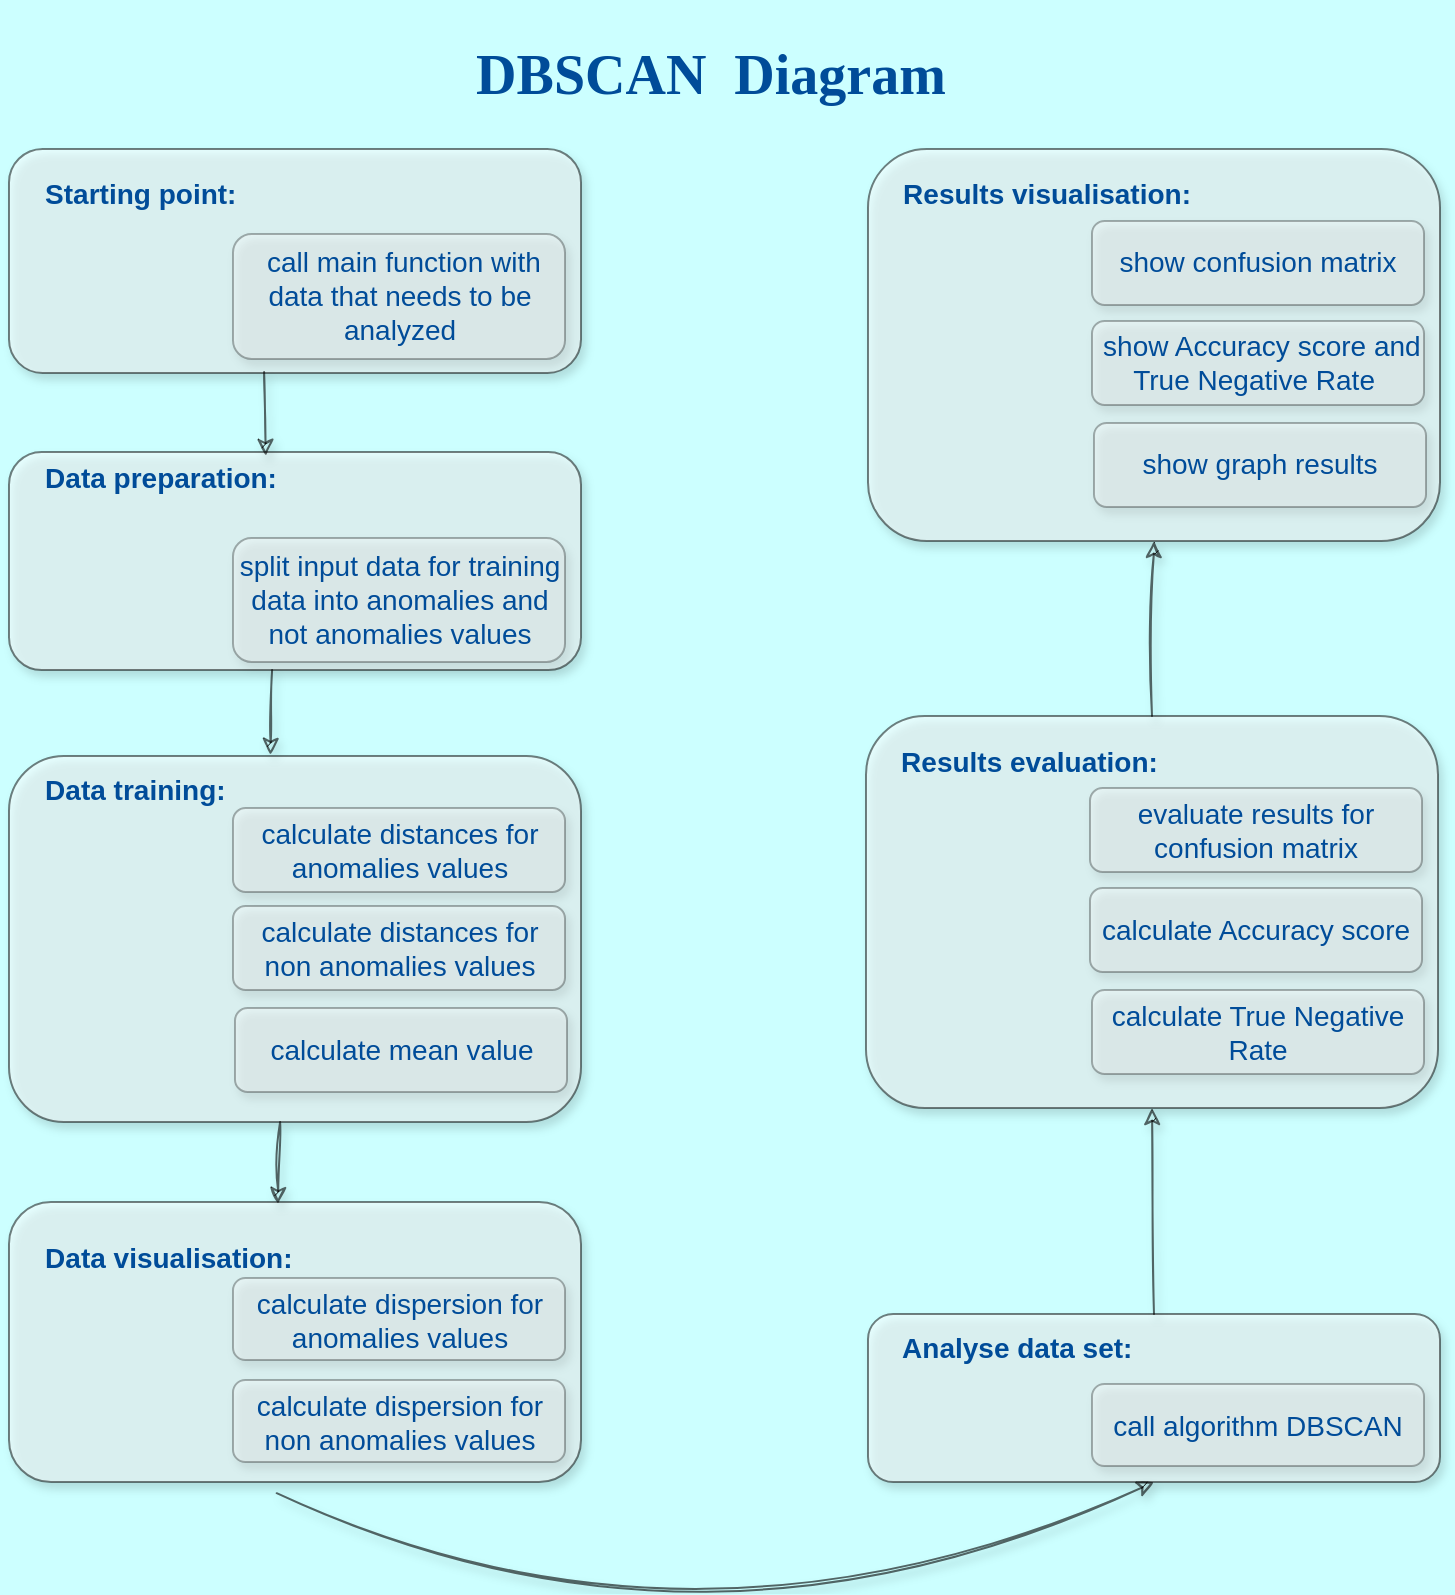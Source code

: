 <mxfile version="14.1.9" type="device"><diagram id="8S_RQ6HSrrF0hFBKdncf" name="Page-1"><mxGraphModel dx="878" dy="924" grid="1" gridSize="14" guides="1" tooltips="1" connect="1" arrows="1" fold="1" page="1" pageScale="1" pageWidth="827" pageHeight="1169" background="#CCFFFF" math="0" shadow="0"><root><mxCell id="0"/><mxCell id="1" parent="0"/><mxCell id="PmHuQcK_YBfRDiKqC3mB-1" value="&lt;font style=&quot;font-size: 14px&quot;&gt;&lt;font color=&quot;#004c99&quot;&gt;&lt;b&gt;&amp;nbsp; &amp;nbsp; Starting point:&lt;br&gt;&lt;br&gt;&lt;/b&gt;&lt;br&gt;&lt;br&gt;&lt;/font&gt;&lt;br&gt;&lt;/font&gt;" style="rounded=1;whiteSpace=wrap;html=1;glass=0;sketch=0;shadow=1;opacity=50;align=left;" parent="1" vertex="1"><mxGeometry x="62.5" y="115.47" width="286" height="112" as="geometry"/></mxCell><mxCell id="PmHuQcK_YBfRDiKqC3mB-55" value="&lt;font face=&quot;Times New Roman&quot; size=&quot;1&quot; color=&quot;#004c99&quot;&gt;&lt;b style=&quot;font-size: 28px&quot;&gt;DBSCAN &amp;nbsp;Diagram&lt;/b&gt;&lt;/font&gt;" style="text;html=1;strokeColor=none;fillColor=none;align=center;verticalAlign=middle;whiteSpace=wrap;rounded=0;" parent="1" vertex="1"><mxGeometry x="279" y="41" width="269" height="74.47" as="geometry"/></mxCell><mxCell id="PmHuQcK_YBfRDiKqC3mB-57" value="&lt;font style=&quot;font-size: 14px&quot;&gt;&lt;font color=&quot;#004c99&quot;&gt;&amp;nbsp;call main function with data that needs to be analyzed&lt;/font&gt;&lt;br&gt;&lt;/font&gt;" style="rounded=1;whiteSpace=wrap;html=1;glass=0;sketch=0;shadow=1;opacity=30;" parent="1" vertex="1"><mxGeometry x="174.5" y="158" width="166" height="62.47" as="geometry"/></mxCell><mxCell id="PmHuQcK_YBfRDiKqC3mB-59" value="&lt;font style=&quot;font-size: 14px&quot;&gt;&lt;font color=&quot;#004c99&quot;&gt;&lt;b&gt;&amp;nbsp; &amp;nbsp; Data preparation:&lt;br&gt;&lt;br&gt;&lt;br&gt;&lt;/b&gt;&lt;br&gt;&lt;br&gt;&lt;/font&gt;&lt;br&gt;&lt;/font&gt;" style="rounded=1;whiteSpace=wrap;html=1;glass=0;sketch=0;shadow=1;opacity=50;align=left;" parent="1" vertex="1"><mxGeometry x="62.5" y="267" width="286" height="109" as="geometry"/></mxCell><mxCell id="PmHuQcK_YBfRDiKqC3mB-60" value="&lt;font style=&quot;font-size: 14px&quot;&gt;&lt;font color=&quot;#004c99&quot;&gt;split input data for training data into anomalies and not anomalies values&lt;/font&gt;&lt;br&gt;&lt;/font&gt;" style="rounded=1;whiteSpace=wrap;html=1;glass=0;sketch=0;shadow=1;opacity=30;" parent="1" vertex="1"><mxGeometry x="174.5" y="310" width="166" height="62" as="geometry"/></mxCell><mxCell id="PmHuQcK_YBfRDiKqC3mB-61" value="&lt;font style=&quot;font-size: 14px&quot;&gt;&lt;font color=&quot;#004c99&quot;&gt;&lt;b&gt;&amp;nbsp; &amp;nbsp; Data training:&lt;br&gt;&lt;br&gt;&lt;br&gt;&lt;br&gt;&lt;br&gt;&lt;br&gt;&lt;br&gt;&lt;/b&gt;&lt;br&gt;&lt;br&gt;&lt;/font&gt;&lt;br&gt;&lt;/font&gt;" style="rounded=1;whiteSpace=wrap;html=1;glass=0;sketch=0;shadow=1;opacity=50;align=left;" parent="1" vertex="1"><mxGeometry x="62.5" y="419" width="286" height="183" as="geometry"/></mxCell><mxCell id="PmHuQcK_YBfRDiKqC3mB-62" value="&lt;font style=&quot;font-size: 14px&quot;&gt;&lt;font color=&quot;#004c99&quot;&gt;calculate distances for anomalies values&lt;/font&gt;&lt;br&gt;&lt;/font&gt;" style="rounded=1;whiteSpace=wrap;html=1;glass=0;sketch=0;shadow=1;opacity=30;" parent="1" vertex="1"><mxGeometry x="174.5" y="445" width="166" height="42" as="geometry"/></mxCell><mxCell id="PmHuQcK_YBfRDiKqC3mB-63" value="&lt;font style=&quot;font-size: 14px&quot;&gt;&lt;font color=&quot;#004c99&quot;&gt;calculate distances for non anomalies values&lt;/font&gt;&lt;br&gt;&lt;/font&gt;" style="rounded=1;whiteSpace=wrap;html=1;glass=0;sketch=0;shadow=1;opacity=30;" parent="1" vertex="1"><mxGeometry x="174.5" y="494" width="166" height="42" as="geometry"/></mxCell><mxCell id="PmHuQcK_YBfRDiKqC3mB-64" value="&lt;font style=&quot;font-size: 14px&quot;&gt;&lt;font color=&quot;#004c99&quot;&gt;calculate mean value&lt;/font&gt;&lt;br&gt;&lt;/font&gt;" style="rounded=1;whiteSpace=wrap;html=1;glass=0;sketch=0;shadow=1;opacity=30;" parent="1" vertex="1"><mxGeometry x="175.5" y="545" width="166" height="42" as="geometry"/></mxCell><mxCell id="PmHuQcK_YBfRDiKqC3mB-65" value="&lt;font style=&quot;font-size: 14px&quot;&gt;&lt;font color=&quot;#004c99&quot;&gt;&lt;b&gt;&amp;nbsp; &amp;nbsp; Data visualisation:&lt;br&gt;&lt;br&gt;&lt;br&gt;&lt;/b&gt;&lt;br&gt;&lt;br&gt;&lt;/font&gt;&lt;br&gt;&lt;/font&gt;" style="rounded=1;whiteSpace=wrap;html=1;glass=0;sketch=0;shadow=1;opacity=50;align=left;" parent="1" vertex="1"><mxGeometry x="62.5" y="642" width="286" height="140" as="geometry"/></mxCell><mxCell id="PmHuQcK_YBfRDiKqC3mB-66" value="&lt;font style=&quot;font-size: 14px&quot;&gt;&lt;font color=&quot;#004c99&quot;&gt;calculate dispersion for anomalies values&lt;/font&gt;&lt;br&gt;&lt;/font&gt;" style="rounded=1;whiteSpace=wrap;html=1;glass=0;sketch=0;shadow=1;opacity=30;" parent="1" vertex="1"><mxGeometry x="174.5" y="680" width="166" height="41" as="geometry"/></mxCell><mxCell id="PmHuQcK_YBfRDiKqC3mB-67" value="&lt;font style=&quot;font-size: 14px&quot;&gt;&lt;font color=&quot;#004c99&quot;&gt;calculate dispersion for non anomalies values&lt;/font&gt;&lt;br&gt;&lt;/font&gt;" style="rounded=1;whiteSpace=wrap;html=1;glass=0;sketch=0;shadow=1;opacity=30;" parent="1" vertex="1"><mxGeometry x="174.5" y="731" width="166" height="41" as="geometry"/></mxCell><mxCell id="PmHuQcK_YBfRDiKqC3mB-68" value="&lt;font style=&quot;font-size: 14px&quot;&gt;&lt;font color=&quot;#004c99&quot;&gt;&lt;b&gt;&amp;nbsp; &amp;nbsp; Analyse data set:&lt;br&gt;&lt;br&gt;&lt;/b&gt;&lt;b&gt;&lt;br&gt;&lt;/b&gt;&lt;/font&gt;&lt;br&gt;&lt;/font&gt;" style="rounded=1;whiteSpace=wrap;html=1;glass=0;sketch=0;shadow=1;opacity=50;align=left;" parent="1" vertex="1"><mxGeometry x="492" y="698" width="286" height="84" as="geometry"/></mxCell><mxCell id="PmHuQcK_YBfRDiKqC3mB-69" value="&lt;font style=&quot;font-size: 14px&quot;&gt;&lt;font color=&quot;#004c99&quot;&gt;call algorithm DBSCAN&lt;/font&gt;&lt;br&gt;&lt;/font&gt;" style="rounded=1;whiteSpace=wrap;html=1;glass=0;sketch=0;shadow=1;opacity=30;" parent="1" vertex="1"><mxGeometry x="604" y="733" width="166" height="41" as="geometry"/></mxCell><mxCell id="PmHuQcK_YBfRDiKqC3mB-71" value="&lt;font style=&quot;font-size: 14px&quot;&gt;&lt;font color=&quot;#004c99&quot;&gt;&lt;b&gt;&amp;nbsp; &amp;nbsp; Results evaluation:&lt;br&gt;&lt;br&gt;&lt;br&gt;&lt;br&gt;&lt;br&gt;&lt;br&gt;&lt;br&gt;&lt;/b&gt;&lt;br&gt;&lt;br&gt;&lt;/font&gt;&lt;br&gt;&lt;/font&gt;" style="rounded=1;whiteSpace=wrap;html=1;glass=0;sketch=0;shadow=1;opacity=50;align=left;" parent="1" vertex="1"><mxGeometry x="491" y="399" width="286" height="196" as="geometry"/></mxCell><mxCell id="PmHuQcK_YBfRDiKqC3mB-72" value="&lt;font style=&quot;font-size: 14px&quot;&gt;&lt;font color=&quot;#004c99&quot;&gt;evaluate results for confusion matrix&lt;/font&gt;&lt;br&gt;&lt;/font&gt;" style="rounded=1;whiteSpace=wrap;html=1;glass=0;sketch=0;shadow=1;opacity=30;" parent="1" vertex="1"><mxGeometry x="603" y="435" width="166" height="42" as="geometry"/></mxCell><mxCell id="PmHuQcK_YBfRDiKqC3mB-73" value="&lt;font style=&quot;font-size: 14px&quot;&gt;&lt;font color=&quot;#004c99&quot;&gt;calculate Accuracy score&lt;/font&gt;&lt;br&gt;&lt;/font&gt;" style="rounded=1;whiteSpace=wrap;html=1;glass=0;sketch=0;shadow=1;opacity=30;" parent="1" vertex="1"><mxGeometry x="603" y="485" width="166" height="42" as="geometry"/></mxCell><mxCell id="PmHuQcK_YBfRDiKqC3mB-74" value="&lt;font style=&quot;font-size: 14px&quot;&gt;&lt;font color=&quot;#004c99&quot;&gt;calculate True Negative Rate&lt;/font&gt;&lt;br&gt;&lt;/font&gt;" style="rounded=1;whiteSpace=wrap;html=1;glass=0;sketch=0;shadow=1;opacity=30;" parent="1" vertex="1"><mxGeometry x="604" y="536" width="166" height="42" as="geometry"/></mxCell><mxCell id="PmHuQcK_YBfRDiKqC3mB-75" value="&lt;font style=&quot;font-size: 14px&quot;&gt;&lt;font color=&quot;#004c99&quot;&gt;&lt;b&gt;&amp;nbsp; &amp;nbsp; Results visualisation:&lt;br&gt;&lt;br&gt;&lt;br&gt;&lt;br&gt;&lt;br&gt;&lt;br&gt;&lt;br&gt;&lt;/b&gt;&lt;br&gt;&lt;br&gt;&lt;/font&gt;&lt;br&gt;&lt;/font&gt;" style="rounded=1;whiteSpace=wrap;html=1;glass=0;sketch=0;shadow=1;opacity=50;align=left;" parent="1" vertex="1"><mxGeometry x="492" y="115.47" width="286" height="196" as="geometry"/></mxCell><mxCell id="PmHuQcK_YBfRDiKqC3mB-76" value="&lt;font style=&quot;font-size: 14px&quot;&gt;&lt;font color=&quot;#004c99&quot;&gt;show confusion matrix&lt;/font&gt;&lt;br&gt;&lt;/font&gt;" style="rounded=1;whiteSpace=wrap;html=1;glass=0;sketch=0;shadow=1;opacity=30;" parent="1" vertex="1"><mxGeometry x="604" y="151.47" width="166" height="42" as="geometry"/></mxCell><mxCell id="PmHuQcK_YBfRDiKqC3mB-77" value="&lt;font style=&quot;font-size: 14px&quot;&gt;&lt;font color=&quot;#004c99&quot;&gt;&amp;nbsp;show Accuracy score and True Negative Rate&amp;nbsp;&lt;/font&gt;&lt;br&gt;&lt;/font&gt;" style="rounded=1;whiteSpace=wrap;html=1;glass=0;sketch=0;shadow=1;opacity=30;" parent="1" vertex="1"><mxGeometry x="604" y="201.47" width="166" height="42" as="geometry"/></mxCell><mxCell id="PmHuQcK_YBfRDiKqC3mB-78" value="&lt;font style=&quot;font-size: 14px&quot;&gt;&lt;font color=&quot;#004c99&quot;&gt;show graph results&lt;/font&gt;&lt;br&gt;&lt;/font&gt;" style="rounded=1;whiteSpace=wrap;html=1;glass=0;sketch=0;shadow=1;opacity=30;" parent="1" vertex="1"><mxGeometry x="605" y="252.47" width="166" height="42" as="geometry"/></mxCell><mxCell id="PmHuQcK_YBfRDiKqC3mB-79" value="" style="endArrow=classic;html=1;shadow=1;opacity=60;exitX=0.446;exitY=0.996;exitDx=0;exitDy=0;exitPerimeter=0;entryX=0.449;entryY=0.018;entryDx=0;entryDy=0;entryPerimeter=0;jumpSize=11;sketch=1;" parent="1" source="PmHuQcK_YBfRDiKqC3mB-1" target="PmHuQcK_YBfRDiKqC3mB-59" edge="1"><mxGeometry width="50" height="50" relative="1" as="geometry"><mxPoint x="-19" y="283.47" as="sourcePoint"/><mxPoint x="31" y="233.47" as="targetPoint"/></mxGeometry></mxCell><mxCell id="PmHuQcK_YBfRDiKqC3mB-80" value="" style="endArrow=classic;html=1;shadow=1;opacity=60;exitX=0.432;exitY=1;exitDx=0;exitDy=0;exitPerimeter=0;jumpSize=11;sketch=1;entryX=0.457;entryY=-0.003;entryDx=0;entryDy=0;entryPerimeter=0;" parent="1" target="PmHuQcK_YBfRDiKqC3mB-61" edge="1"><mxGeometry width="50" height="50" relative="1" as="geometry"><mxPoint x="194.052" y="376" as="sourcePoint"/><mxPoint x="196.054" y="433" as="targetPoint"/></mxGeometry></mxCell><mxCell id="PmHuQcK_YBfRDiKqC3mB-81" value="" style="endArrow=classic;html=1;shadow=1;opacity=60;exitX=0.474;exitY=1;exitDx=0;exitDy=0;exitPerimeter=0;jumpSize=11;sketch=1;entryX=0.47;entryY=0.007;entryDx=0;entryDy=0;entryPerimeter=0;" parent="1" source="PmHuQcK_YBfRDiKqC3mB-61" target="PmHuQcK_YBfRDiKqC3mB-65" edge="1"><mxGeometry width="50" height="50" relative="1" as="geometry"><mxPoint x="149.002" y="632" as="sourcePoint"/><mxPoint x="198" y="668" as="targetPoint"/></mxGeometry></mxCell><mxCell id="PmHuQcK_YBfRDiKqC3mB-86" value="" style="endArrow=classic;html=1;shadow=1;opacity=60;exitX=0.468;exitY=1.04;exitDx=0;exitDy=0;exitPerimeter=0;jumpSize=11;sketch=1;curved=1;entryX=0.5;entryY=1;entryDx=0;entryDy=0;" parent="1" source="PmHuQcK_YBfRDiKqC3mB-65" target="PmHuQcK_YBfRDiKqC3mB-68" edge="1"><mxGeometry width="50" height="50" relative="1" as="geometry"><mxPoint x="297.064" y="817" as="sourcePoint"/><mxPoint x="465" y="836" as="targetPoint"/><Array as="points"><mxPoint x="408" y="887"/></Array></mxGeometry></mxCell><mxCell id="PmHuQcK_YBfRDiKqC3mB-87" value="" style="endArrow=classic;html=1;shadow=1;opacity=60;exitX=0.5;exitY=0;exitDx=0;exitDy=0;jumpSize=11;sketch=1;entryX=0.5;entryY=1;entryDx=0;entryDy=0;" parent="1" source="PmHuQcK_YBfRDiKqC3mB-68" target="PmHuQcK_YBfRDiKqC3mB-71" edge="1"><mxGeometry width="50" height="50" relative="1" as="geometry"><mxPoint x="394.004" y="642" as="sourcePoint"/><mxPoint x="561.94" y="661" as="targetPoint"/></mxGeometry></mxCell><mxCell id="PmHuQcK_YBfRDiKqC3mB-88" value="" style="endArrow=classic;html=1;shadow=1;opacity=60;exitX=0.5;exitY=0;exitDx=0;exitDy=0;jumpSize=11;sketch=1;entryX=0.5;entryY=1;entryDx=0;entryDy=0;" parent="1" source="PmHuQcK_YBfRDiKqC3mB-71" target="PmHuQcK_YBfRDiKqC3mB-75" edge="1"><mxGeometry width="50" height="50" relative="1" as="geometry"><mxPoint x="450.004" y="341" as="sourcePoint"/><mxPoint x="616" y="350" as="targetPoint"/></mxGeometry></mxCell></root></mxGraphModel></diagram></mxfile>